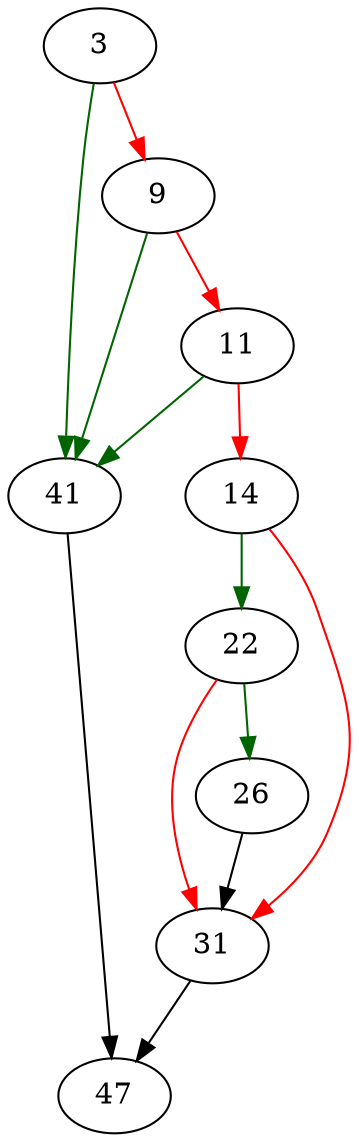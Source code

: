 strict digraph "overwrite_ok" {
	// Node definitions.
	3 [entry=true];
	41;
	9;
	11;
	14;
	22;
	31;
	26;
	47;

	// Edge definitions.
	3 -> 41 [
		color=darkgreen
		cond=true
	];
	3 -> 9 [
		color=red
		cond=false
	];
	41 -> 47;
	9 -> 41 [
		color=darkgreen
		cond=true
	];
	9 -> 11 [
		color=red
		cond=false
	];
	11 -> 41 [
		color=darkgreen
		cond=true
	];
	11 -> 14 [
		color=red
		cond=false
	];
	14 -> 22 [
		color=darkgreen
		cond=true
	];
	14 -> 31 [
		color=red
		cond=false
	];
	22 -> 31 [
		color=red
		cond=false
	];
	22 -> 26 [
		color=darkgreen
		cond=true
	];
	31 -> 47;
	26 -> 31;
}